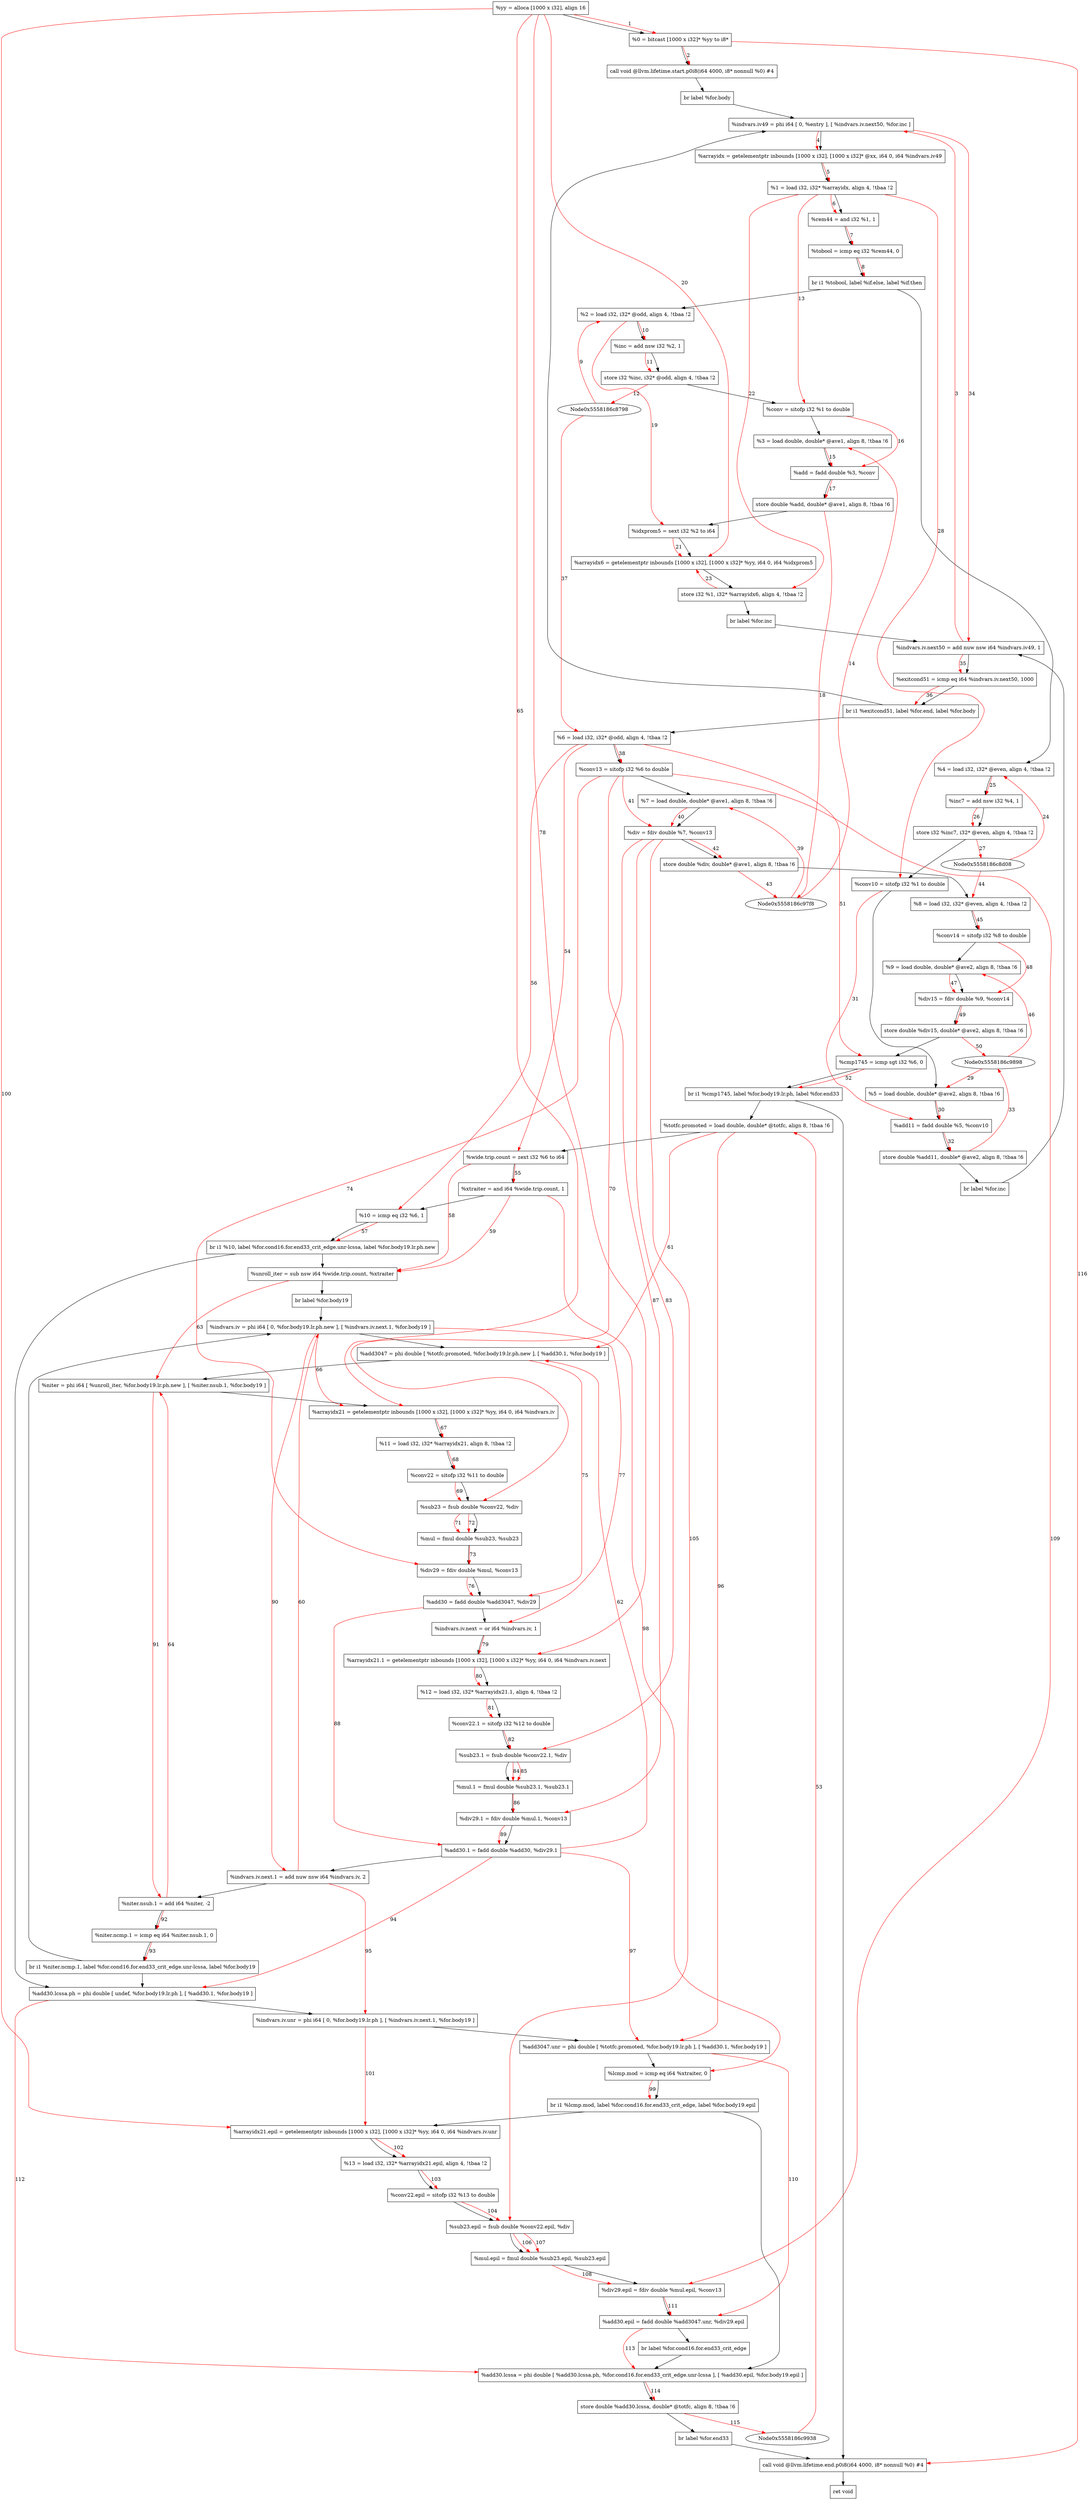 digraph "CDFG for'Compute' function" {
	Node0x5558186ce8f8[shape=record, label="  %yy = alloca [1000 x i32], align 16"]
	Node0x5558186cfd78[shape=record, label="  %0 = bitcast [1000 x i32]* %yy to i8*"]
	Node0x5558186cff38[shape=record, label="  call void @llvm.lifetime.start.p0i8(i64 4000, i8* nonnull %0) #4"]
	Node0x5558186d00a8[shape=record, label="  br label %for.body"]
	Node0x5558186d0208[shape=record, label="  %indvars.iv49 = phi i64 [ 0, %entry ], [ %indvars.iv.next50, %for.inc ]"]
	Node0x5558186d02e8[shape=record, label="  %arrayidx = getelementptr inbounds [1000 x i32], [1000 x i32]* @xx, i64 0, i64 %indvars.iv49"]
	Node0x5558186d0388[shape=record, label="  %1 = load i32, i32* %arrayidx, align 4, !tbaa !2"]
	Node0x5558186d1360[shape=record, label="  %rem44 = and i32 %1, 1"]
	Node0x5558186d13d0[shape=record, label="  %tobool = icmp eq i32 %rem44, 0"]
	Node0x5558186d1618[shape=record, label="  br i1 %tobool, label %if.else, label %if.then"]
	Node0x5558186d1588[shape=record, label="  %2 = load i32, i32* @odd, align 4, !tbaa !2"]
	Node0x5558186d1cd0[shape=record, label="  %inc = add nsw i32 %2, 1"]
	Node0x5558186d1d40[shape=record, label="  store i32 %inc, i32* @odd, align 4, !tbaa !2"]
	Node0x5558186d1da8[shape=record, label="  %conv = sitofp i32 %1 to double"]
	Node0x5558186d1e28[shape=record, label="  %3 = load double, double* @ave1, align 8, !tbaa !6"]
	Node0x5558186d1fd0[shape=record, label="  %add = fadd double %3, %conv"]
	Node0x5558186d2200[shape=record, label="  store double %add, double* @ave1, align 8, !tbaa !6"]
	Node0x5558186d2878[shape=record, label="  %idxprom5 = sext i32 %2 to i64"]
	Node0x5558186d2938[shape=record, label="  %arrayidx6 = getelementptr inbounds [1000 x i32], [1000 x i32]* %yy, i64 0, i64 %idxprom5"]
	Node0x5558186d29f0[shape=record, label="  store i32 %1, i32* %arrayidx6, align 4, !tbaa !2"]
	Node0x5558186d2a58[shape=record, label="  br label %for.inc"]
	Node0x5558186d14b8[shape=record, label="  %4 = load i32, i32* @even, align 4, !tbaa !2"]
	Node0x5558186d2b20[shape=record, label="  %inc7 = add nsw i32 %4, 1"]
	Node0x5558186d2bb0[shape=record, label="  store i32 %inc7, i32* @even, align 4, !tbaa !2"]
	Node0x5558186d2c18[shape=record, label="  %conv10 = sitofp i32 %1 to double"]
	Node0x5558186d2c98[shape=record, label="  %5 = load double, double* @ave2, align 8, !tbaa !6"]
	Node0x5558186d2d10[shape=record, label="  %add11 = fadd double %5, %conv10"]
	Node0x5558186d2da0[shape=record, label="  store double %add11, double* @ave2, align 8, !tbaa !6"]
	Node0x5558186d2e08[shape=record, label="  br label %for.inc"]
	Node0x5558186d2e80[shape=record, label="  %indvars.iv.next50 = add nuw nsw i64 %indvars.iv49, 1"]
	Node0x5558186d2f20[shape=record, label="  %exitcond51 = icmp eq i64 %indvars.iv.next50, 1000"]
	Node0x5558186d2ff8[shape=record, label="  br i1 %exitcond51, label %for.end, label %for.body"]
	Node0x5558186d0048[shape=record, label="  %6 = load i32, i32* @odd, align 4, !tbaa !2"]
	Node0x5558186d01b8[shape=record, label="  %conv13 = sitofp i32 %6 to double"]
	Node0x5558186d3078[shape=record, label="  %7 = load double, double* @ave1, align 8, !tbaa !6"]
	Node0x5558186d30f0[shape=record, label="  %div = fdiv double %7, %conv13"]
	Node0x5558186d3180[shape=record, label="  store double %div, double* @ave1, align 8, !tbaa !6"]
	Node0x5558186d31e8[shape=record, label="  %8 = load i32, i32* @even, align 4, !tbaa !2"]
	Node0x5558186d32d8[shape=record, label="  %conv14 = sitofp i32 %8 to double"]
	Node0x5558186d3358[shape=record, label="  %9 = load double, double* @ave2, align 8, !tbaa !6"]
	Node0x5558186d33d0[shape=record, label="  %div15 = fdiv double %9, %conv14"]
	Node0x5558186d3780[shape=record, label="  store double %div15, double* @ave2, align 8, !tbaa !6"]
	Node0x5558186d3800[shape=record, label="  %cmp1745 = icmp sgt i32 %6, 0"]
	Node0x5558186d3a08[shape=record, label="  br i1 %cmp1745, label %for.body19.lr.ph, label %for.end33"]
	Node0x5558186d38a8[shape=record, label="  %totfc.promoted = load double, double* @totfc, align 8, !tbaa !6"]
	Node0x5558186d3ac8[shape=record, label="  %wide.trip.count = zext i32 %6 to i64"]
	Node0x5558186d3ba0[shape=record, label="  %xtraiter = and i64 %wide.trip.count, 1"]
	Node0x5558186d3c10[shape=record, label="  %10 = icmp eq i32 %6, 1"]
	Node0x5558186d3f28[shape=record, label="  br i1 %10, label %for.cond16.for.end33_crit_edge.unr-lcssa, label %for.body19.lr.ph.new"]
	Node0x5558186d3fa0[shape=record, label="  %unroll_iter = sub nsw i64 %wide.trip.count, %xtraiter"]
	Node0x5558186cdeb8[shape=record, label="  br label %for.body19"]
	Node0x5558186cdf68[shape=record, label="  %indvars.iv = phi i64 [ 0, %for.body19.lr.ph.new ], [ %indvars.iv.next.1, %for.body19 ]"]
	Node0x5558186ce0e8[shape=record, label="  %add3047 = phi double [ %totfc.promoted, %for.body19.lr.ph.new ], [ %add30.1, %for.body19 ]"]
	Node0x5558186ce238[shape=record, label="  %niter = phi i64 [ %unroll_iter, %for.body19.lr.ph.new ], [ %niter.nsub.1, %for.body19 ]"]
	Node0x5558186ce338[shape=record, label="  %arrayidx21 = getelementptr inbounds [1000 x i32], [1000 x i32]* %yy, i64 0, i64 %indvars.iv"]
	Node0x5558186ce3d8[shape=record, label="  %11 = load i32, i32* %arrayidx21, align 8, !tbaa !2"]
	Node0x5558186ce438[shape=record, label="  %conv22 = sitofp i32 %11 to double"]
	Node0x5558186ce4d0[shape=record, label="  %sub23 = fsub double %conv22, %div"]
	Node0x5558186ce560[shape=record, label="  %mul = fmul double %sub23, %sub23"]
	Node0x5558186ce5f0[shape=record, label="  %div29 = fdiv double %mul, %conv13"]
	Node0x5558186d50a0[shape=record, label="  %add30 = fadd double %add3047, %div29"]
	Node0x5558186d5110[shape=record, label="  %indvars.iv.next = or i64 %indvars.iv, 1"]
	Node0x5558186d51c8[shape=record, label="  %arrayidx21.1 = getelementptr inbounds [1000 x i32], [1000 x i32]* %yy, i64 0, i64 %indvars.iv.next"]
	Node0x5558186d5238[shape=record, label="  %12 = load i32, i32* %arrayidx21.1, align 4, !tbaa !2"]
	Node0x5558186d5298[shape=record, label="  %conv22.1 = sitofp i32 %12 to double"]
	Node0x5558186d5340[shape=record, label="  %sub23.1 = fsub double %conv22.1, %div"]
	Node0x5558186d53d0[shape=record, label="  %mul.1 = fmul double %sub23.1, %sub23.1"]
	Node0x5558186d5a80[shape=record, label="  %div29.1 = fdiv double %mul.1, %conv13"]
	Node0x5558186d5b10[shape=record, label="  %add30.1 = fadd double %add30, %div29.1"]
	Node0x5558186d5b80[shape=record, label="  %indvars.iv.next.1 = add nuw nsw i64 %indvars.iv, 2"]
	Node0x5558186d5bf0[shape=record, label="  %niter.nsub.1 = add i64 %niter, -2"]
	Node0x5558186d5c60[shape=record, label="  %niter.ncmp.1 = icmp eq i64 %niter.nsub.1, 0"]
	Node0x5558186d5d28[shape=record, label="  br i1 %niter.ncmp.1, label %for.cond16.for.end33_crit_edge.unr-lcssa, label %for.body19"]
	Node0x5558186d5da8[shape=record, label="  %add30.lcssa.ph = phi double [ undef, %for.body19.lr.ph ], [ %add30.1, %for.body19 ]"]
	Node0x5558186d5e78[shape=record, label="  %indvars.iv.unr = phi i64 [ 0, %for.body19.lr.ph ], [ %indvars.iv.next.1, %for.body19 ]"]
	Node0x5558186d5f48[shape=record, label="  %add3047.unr = phi double [ %totfc.promoted, %for.body19.lr.ph ], [ %add30.1, %for.body19 ]"]
	Node0x5558186d6010[shape=record, label="  %lcmp.mod = icmp eq i64 %xtraiter, 0"]
	Node0x5558186d6198[shape=record, label="  br i1 %lcmp.mod, label %for.cond16.for.end33_crit_edge, label %for.body19.epil"]
	Node0x5558186d6258[shape=record, label="  %arrayidx21.epil = getelementptr inbounds [1000 x i32], [1000 x i32]* %yy, i64 0, i64 %indvars.iv.unr"]
	Node0x5558186ce1e8[shape=record, label="  %13 = load i32, i32* %arrayidx21.epil, align 4, !tbaa !2"]
	Node0x5558186d3e98[shape=record, label="  %conv22.epil = sitofp i32 %13 to double"]
	Node0x5558186d6310[shape=record, label="  %sub23.epil = fsub double %conv22.epil, %div"]
	Node0x5558186d63b0[shape=record, label="  %mul.epil = fmul double %sub23.epil, %sub23.epil"]
	Node0x5558186d6450[shape=record, label="  %div29.epil = fdiv double %mul.epil, %conv13"]
	Node0x5558186d64f0[shape=record, label="  %add30.epil = fadd double %add3047.unr, %div29.epil"]
	Node0x5558186ce098[shape=record, label="  br label %for.cond16.for.end33_crit_edge"]
	Node0x5558186d65c8[shape=record, label="  %add30.lcssa = phi double [ %add30.lcssa.ph, %for.cond16.for.end33_crit_edge.unr-lcssa ], [ %add30.epil, %for.body19.epil ]"]
	Node0x5558186d6690[shape=record, label="  store double %add30.lcssa, double* @totfc, align 8, !tbaa !6"]
	Node0x5558186d3d48[shape=record, label="  br label %for.end33"]
	Node0x5558186d6788[shape=record, label="  call void @llvm.lifetime.end.p0i8(i64 4000, i8* nonnull %0) #4"]
	Node0x5558186d3c50[shape=record, label="  ret void"]
	Node0x5558186ce8f8 -> Node0x5558186cfd78
	Node0x5558186cfd78 -> Node0x5558186cff38
	Node0x5558186cff38 -> Node0x5558186d00a8
	Node0x5558186d00a8 -> Node0x5558186d0208
	Node0x5558186d0208 -> Node0x5558186d02e8
	Node0x5558186d02e8 -> Node0x5558186d0388
	Node0x5558186d0388 -> Node0x5558186d1360
	Node0x5558186d1360 -> Node0x5558186d13d0
	Node0x5558186d13d0 -> Node0x5558186d1618
	Node0x5558186d1618 -> Node0x5558186d14b8
	Node0x5558186d1618 -> Node0x5558186d1588
	Node0x5558186d1588 -> Node0x5558186d1cd0
	Node0x5558186d1cd0 -> Node0x5558186d1d40
	Node0x5558186d1d40 -> Node0x5558186d1da8
	Node0x5558186d1da8 -> Node0x5558186d1e28
	Node0x5558186d1e28 -> Node0x5558186d1fd0
	Node0x5558186d1fd0 -> Node0x5558186d2200
	Node0x5558186d2200 -> Node0x5558186d2878
	Node0x5558186d2878 -> Node0x5558186d2938
	Node0x5558186d2938 -> Node0x5558186d29f0
	Node0x5558186d29f0 -> Node0x5558186d2a58
	Node0x5558186d2a58 -> Node0x5558186d2e80
	Node0x5558186d14b8 -> Node0x5558186d2b20
	Node0x5558186d2b20 -> Node0x5558186d2bb0
	Node0x5558186d2bb0 -> Node0x5558186d2c18
	Node0x5558186d2c18 -> Node0x5558186d2c98
	Node0x5558186d2c98 -> Node0x5558186d2d10
	Node0x5558186d2d10 -> Node0x5558186d2da0
	Node0x5558186d2da0 -> Node0x5558186d2e08
	Node0x5558186d2e08 -> Node0x5558186d2e80
	Node0x5558186d2e80 -> Node0x5558186d2f20
	Node0x5558186d2f20 -> Node0x5558186d2ff8
	Node0x5558186d2ff8 -> Node0x5558186d0048
	Node0x5558186d2ff8 -> Node0x5558186d0208
	Node0x5558186d0048 -> Node0x5558186d01b8
	Node0x5558186d01b8 -> Node0x5558186d3078
	Node0x5558186d3078 -> Node0x5558186d30f0
	Node0x5558186d30f0 -> Node0x5558186d3180
	Node0x5558186d3180 -> Node0x5558186d31e8
	Node0x5558186d31e8 -> Node0x5558186d32d8
	Node0x5558186d32d8 -> Node0x5558186d3358
	Node0x5558186d3358 -> Node0x5558186d33d0
	Node0x5558186d33d0 -> Node0x5558186d3780
	Node0x5558186d3780 -> Node0x5558186d3800
	Node0x5558186d3800 -> Node0x5558186d3a08
	Node0x5558186d3a08 -> Node0x5558186d38a8
	Node0x5558186d3a08 -> Node0x5558186d6788
	Node0x5558186d38a8 -> Node0x5558186d3ac8
	Node0x5558186d3ac8 -> Node0x5558186d3ba0
	Node0x5558186d3ba0 -> Node0x5558186d3c10
	Node0x5558186d3c10 -> Node0x5558186d3f28
	Node0x5558186d3f28 -> Node0x5558186d5da8
	Node0x5558186d3f28 -> Node0x5558186d3fa0
	Node0x5558186d3fa0 -> Node0x5558186cdeb8
	Node0x5558186cdeb8 -> Node0x5558186cdf68
	Node0x5558186cdf68 -> Node0x5558186ce0e8
	Node0x5558186ce0e8 -> Node0x5558186ce238
	Node0x5558186ce238 -> Node0x5558186ce338
	Node0x5558186ce338 -> Node0x5558186ce3d8
	Node0x5558186ce3d8 -> Node0x5558186ce438
	Node0x5558186ce438 -> Node0x5558186ce4d0
	Node0x5558186ce4d0 -> Node0x5558186ce560
	Node0x5558186ce560 -> Node0x5558186ce5f0
	Node0x5558186ce5f0 -> Node0x5558186d50a0
	Node0x5558186d50a0 -> Node0x5558186d5110
	Node0x5558186d5110 -> Node0x5558186d51c8
	Node0x5558186d51c8 -> Node0x5558186d5238
	Node0x5558186d5238 -> Node0x5558186d5298
	Node0x5558186d5298 -> Node0x5558186d5340
	Node0x5558186d5340 -> Node0x5558186d53d0
	Node0x5558186d53d0 -> Node0x5558186d5a80
	Node0x5558186d5a80 -> Node0x5558186d5b10
	Node0x5558186d5b10 -> Node0x5558186d5b80
	Node0x5558186d5b80 -> Node0x5558186d5bf0
	Node0x5558186d5bf0 -> Node0x5558186d5c60
	Node0x5558186d5c60 -> Node0x5558186d5d28
	Node0x5558186d5d28 -> Node0x5558186d5da8
	Node0x5558186d5d28 -> Node0x5558186cdf68
	Node0x5558186d5da8 -> Node0x5558186d5e78
	Node0x5558186d5e78 -> Node0x5558186d5f48
	Node0x5558186d5f48 -> Node0x5558186d6010
	Node0x5558186d6010 -> Node0x5558186d6198
	Node0x5558186d6198 -> Node0x5558186d65c8
	Node0x5558186d6198 -> Node0x5558186d6258
	Node0x5558186d6258 -> Node0x5558186ce1e8
	Node0x5558186ce1e8 -> Node0x5558186d3e98
	Node0x5558186d3e98 -> Node0x5558186d6310
	Node0x5558186d6310 -> Node0x5558186d63b0
	Node0x5558186d63b0 -> Node0x5558186d6450
	Node0x5558186d6450 -> Node0x5558186d64f0
	Node0x5558186d64f0 -> Node0x5558186ce098
	Node0x5558186ce098 -> Node0x5558186d65c8
	Node0x5558186d65c8 -> Node0x5558186d6690
	Node0x5558186d6690 -> Node0x5558186d3d48
	Node0x5558186d3d48 -> Node0x5558186d6788
	Node0x5558186d6788 -> Node0x5558186d3c50
edge [color=red]
	Node0x5558186ce8f8 -> Node0x5558186cfd78[label="1"]
	Node0x5558186cfd78 -> Node0x5558186cff38[label="2"]
	Node0x5558186d2e80 -> Node0x5558186d0208[label="3"]
	Node0x5558186d0208 -> Node0x5558186d02e8[label="4"]
	Node0x5558186d02e8 -> Node0x5558186d0388[label="5"]
	Node0x5558186d0388 -> Node0x5558186d1360[label="6"]
	Node0x5558186d1360 -> Node0x5558186d13d0[label="7"]
	Node0x5558186d13d0 -> Node0x5558186d1618[label="8"]
	Node0x5558186c8798 -> Node0x5558186d1588[label="9"]
	Node0x5558186d1588 -> Node0x5558186d1cd0[label="10"]
	Node0x5558186d1cd0 -> Node0x5558186d1d40[label="11"]
	Node0x5558186d1d40 -> Node0x5558186c8798[label="12"]
	Node0x5558186d0388 -> Node0x5558186d1da8[label="13"]
	Node0x5558186c97f8 -> Node0x5558186d1e28[label="14"]
	Node0x5558186d1e28 -> Node0x5558186d1fd0[label="15"]
	Node0x5558186d1da8 -> Node0x5558186d1fd0[label="16"]
	Node0x5558186d1fd0 -> Node0x5558186d2200[label="17"]
	Node0x5558186d2200 -> Node0x5558186c97f8[label="18"]
	Node0x5558186d1588 -> Node0x5558186d2878[label="19"]
	Node0x5558186ce8f8 -> Node0x5558186d2938[label="20"]
	Node0x5558186d2878 -> Node0x5558186d2938[label="21"]
	Node0x5558186d0388 -> Node0x5558186d29f0[label="22"]
	Node0x5558186d29f0 -> Node0x5558186d2938[label="23"]
	Node0x5558186c8d08 -> Node0x5558186d14b8[label="24"]
	Node0x5558186d14b8 -> Node0x5558186d2b20[label="25"]
	Node0x5558186d2b20 -> Node0x5558186d2bb0[label="26"]
	Node0x5558186d2bb0 -> Node0x5558186c8d08[label="27"]
	Node0x5558186d0388 -> Node0x5558186d2c18[label="28"]
	Node0x5558186c9898 -> Node0x5558186d2c98[label="29"]
	Node0x5558186d2c98 -> Node0x5558186d2d10[label="30"]
	Node0x5558186d2c18 -> Node0x5558186d2d10[label="31"]
	Node0x5558186d2d10 -> Node0x5558186d2da0[label="32"]
	Node0x5558186d2da0 -> Node0x5558186c9898[label="33"]
	Node0x5558186d0208 -> Node0x5558186d2e80[label="34"]
	Node0x5558186d2e80 -> Node0x5558186d2f20[label="35"]
	Node0x5558186d2f20 -> Node0x5558186d2ff8[label="36"]
	Node0x5558186c8798 -> Node0x5558186d0048[label="37"]
	Node0x5558186d0048 -> Node0x5558186d01b8[label="38"]
	Node0x5558186c97f8 -> Node0x5558186d3078[label="39"]
	Node0x5558186d3078 -> Node0x5558186d30f0[label="40"]
	Node0x5558186d01b8 -> Node0x5558186d30f0[label="41"]
	Node0x5558186d30f0 -> Node0x5558186d3180[label="42"]
	Node0x5558186d3180 -> Node0x5558186c97f8[label="43"]
	Node0x5558186c8d08 -> Node0x5558186d31e8[label="44"]
	Node0x5558186d31e8 -> Node0x5558186d32d8[label="45"]
	Node0x5558186c9898 -> Node0x5558186d3358[label="46"]
	Node0x5558186d3358 -> Node0x5558186d33d0[label="47"]
	Node0x5558186d32d8 -> Node0x5558186d33d0[label="48"]
	Node0x5558186d33d0 -> Node0x5558186d3780[label="49"]
	Node0x5558186d3780 -> Node0x5558186c9898[label="50"]
	Node0x5558186d0048 -> Node0x5558186d3800[label="51"]
	Node0x5558186d3800 -> Node0x5558186d3a08[label="52"]
	Node0x5558186c9938 -> Node0x5558186d38a8[label="53"]
	Node0x5558186d0048 -> Node0x5558186d3ac8[label="54"]
	Node0x5558186d3ac8 -> Node0x5558186d3ba0[label="55"]
	Node0x5558186d0048 -> Node0x5558186d3c10[label="56"]
	Node0x5558186d3c10 -> Node0x5558186d3f28[label="57"]
	Node0x5558186d3ac8 -> Node0x5558186d3fa0[label="58"]
	Node0x5558186d3ba0 -> Node0x5558186d3fa0[label="59"]
	Node0x5558186d5b80 -> Node0x5558186cdf68[label="60"]
	Node0x5558186d38a8 -> Node0x5558186ce0e8[label="61"]
	Node0x5558186d5b10 -> Node0x5558186ce0e8[label="62"]
	Node0x5558186d3fa0 -> Node0x5558186ce238[label="63"]
	Node0x5558186d5bf0 -> Node0x5558186ce238[label="64"]
	Node0x5558186ce8f8 -> Node0x5558186ce338[label="65"]
	Node0x5558186cdf68 -> Node0x5558186ce338[label="66"]
	Node0x5558186ce338 -> Node0x5558186ce3d8[label="67"]
	Node0x5558186ce3d8 -> Node0x5558186ce438[label="68"]
	Node0x5558186ce438 -> Node0x5558186ce4d0[label="69"]
	Node0x5558186d30f0 -> Node0x5558186ce4d0[label="70"]
	Node0x5558186ce4d0 -> Node0x5558186ce560[label="71"]
	Node0x5558186ce4d0 -> Node0x5558186ce560[label="72"]
	Node0x5558186ce560 -> Node0x5558186ce5f0[label="73"]
	Node0x5558186d01b8 -> Node0x5558186ce5f0[label="74"]
	Node0x5558186ce0e8 -> Node0x5558186d50a0[label="75"]
	Node0x5558186ce5f0 -> Node0x5558186d50a0[label="76"]
	Node0x5558186cdf68 -> Node0x5558186d5110[label="77"]
	Node0x5558186ce8f8 -> Node0x5558186d51c8[label="78"]
	Node0x5558186d5110 -> Node0x5558186d51c8[label="79"]
	Node0x5558186d51c8 -> Node0x5558186d5238[label="80"]
	Node0x5558186d5238 -> Node0x5558186d5298[label="81"]
	Node0x5558186d5298 -> Node0x5558186d5340[label="82"]
	Node0x5558186d30f0 -> Node0x5558186d5340[label="83"]
	Node0x5558186d5340 -> Node0x5558186d53d0[label="84"]
	Node0x5558186d5340 -> Node0x5558186d53d0[label="85"]
	Node0x5558186d53d0 -> Node0x5558186d5a80[label="86"]
	Node0x5558186d01b8 -> Node0x5558186d5a80[label="87"]
	Node0x5558186d50a0 -> Node0x5558186d5b10[label="88"]
	Node0x5558186d5a80 -> Node0x5558186d5b10[label="89"]
	Node0x5558186cdf68 -> Node0x5558186d5b80[label="90"]
	Node0x5558186ce238 -> Node0x5558186d5bf0[label="91"]
	Node0x5558186d5bf0 -> Node0x5558186d5c60[label="92"]
	Node0x5558186d5c60 -> Node0x5558186d5d28[label="93"]
	Node0x5558186d5b10 -> Node0x5558186d5da8[label="94"]
	Node0x5558186d5b80 -> Node0x5558186d5e78[label="95"]
	Node0x5558186d38a8 -> Node0x5558186d5f48[label="96"]
	Node0x5558186d5b10 -> Node0x5558186d5f48[label="97"]
	Node0x5558186d3ba0 -> Node0x5558186d6010[label="98"]
	Node0x5558186d6010 -> Node0x5558186d6198[label="99"]
	Node0x5558186ce8f8 -> Node0x5558186d6258[label="100"]
	Node0x5558186d5e78 -> Node0x5558186d6258[label="101"]
	Node0x5558186d6258 -> Node0x5558186ce1e8[label="102"]
	Node0x5558186ce1e8 -> Node0x5558186d3e98[label="103"]
	Node0x5558186d3e98 -> Node0x5558186d6310[label="104"]
	Node0x5558186d30f0 -> Node0x5558186d6310[label="105"]
	Node0x5558186d6310 -> Node0x5558186d63b0[label="106"]
	Node0x5558186d6310 -> Node0x5558186d63b0[label="107"]
	Node0x5558186d63b0 -> Node0x5558186d6450[label="108"]
	Node0x5558186d01b8 -> Node0x5558186d6450[label="109"]
	Node0x5558186d5f48 -> Node0x5558186d64f0[label="110"]
	Node0x5558186d6450 -> Node0x5558186d64f0[label="111"]
	Node0x5558186d5da8 -> Node0x5558186d65c8[label="112"]
	Node0x5558186d64f0 -> Node0x5558186d65c8[label="113"]
	Node0x5558186d65c8 -> Node0x5558186d6690[label="114"]
	Node0x5558186d6690 -> Node0x5558186c9938[label="115"]
	Node0x5558186cfd78 -> Node0x5558186d6788[label="116"]
}
